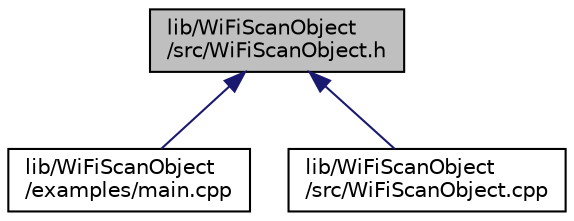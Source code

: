 digraph "lib/WiFiScanObject/src/WiFiScanObject.h"
{
 // LATEX_PDF_SIZE
  edge [fontname="Helvetica",fontsize="10",labelfontname="Helvetica",labelfontsize="10"];
  node [fontname="Helvetica",fontsize="10",shape=record];
  Node1 [label="lib/WiFiScanObject\l/src/WiFiScanObject.h",height=0.2,width=0.4,color="black", fillcolor="grey75", style="filled", fontcolor="black",tooltip=" "];
  Node1 -> Node2 [dir="back",color="midnightblue",fontsize="10",style="solid",fontname="Helvetica"];
  Node2 [label="lib/WiFiScanObject\l/examples/main.cpp",height=0.2,width=0.4,color="black", fillcolor="white", style="filled",URL="$lib_2_wi_fi_scan_object_2examples_2main_8cpp.html",tooltip="example for the 'WiFiScan' -lib for this project"];
  Node1 -> Node3 [dir="back",color="midnightblue",fontsize="10",style="solid",fontname="Helvetica"];
  Node3 [label="lib/WiFiScanObject\l/src/WiFiScanObject.cpp",height=0.2,width=0.4,color="black", fillcolor="white", style="filled",URL="$_wi_fi_scan_object_8cpp.html",tooltip=" "];
}
